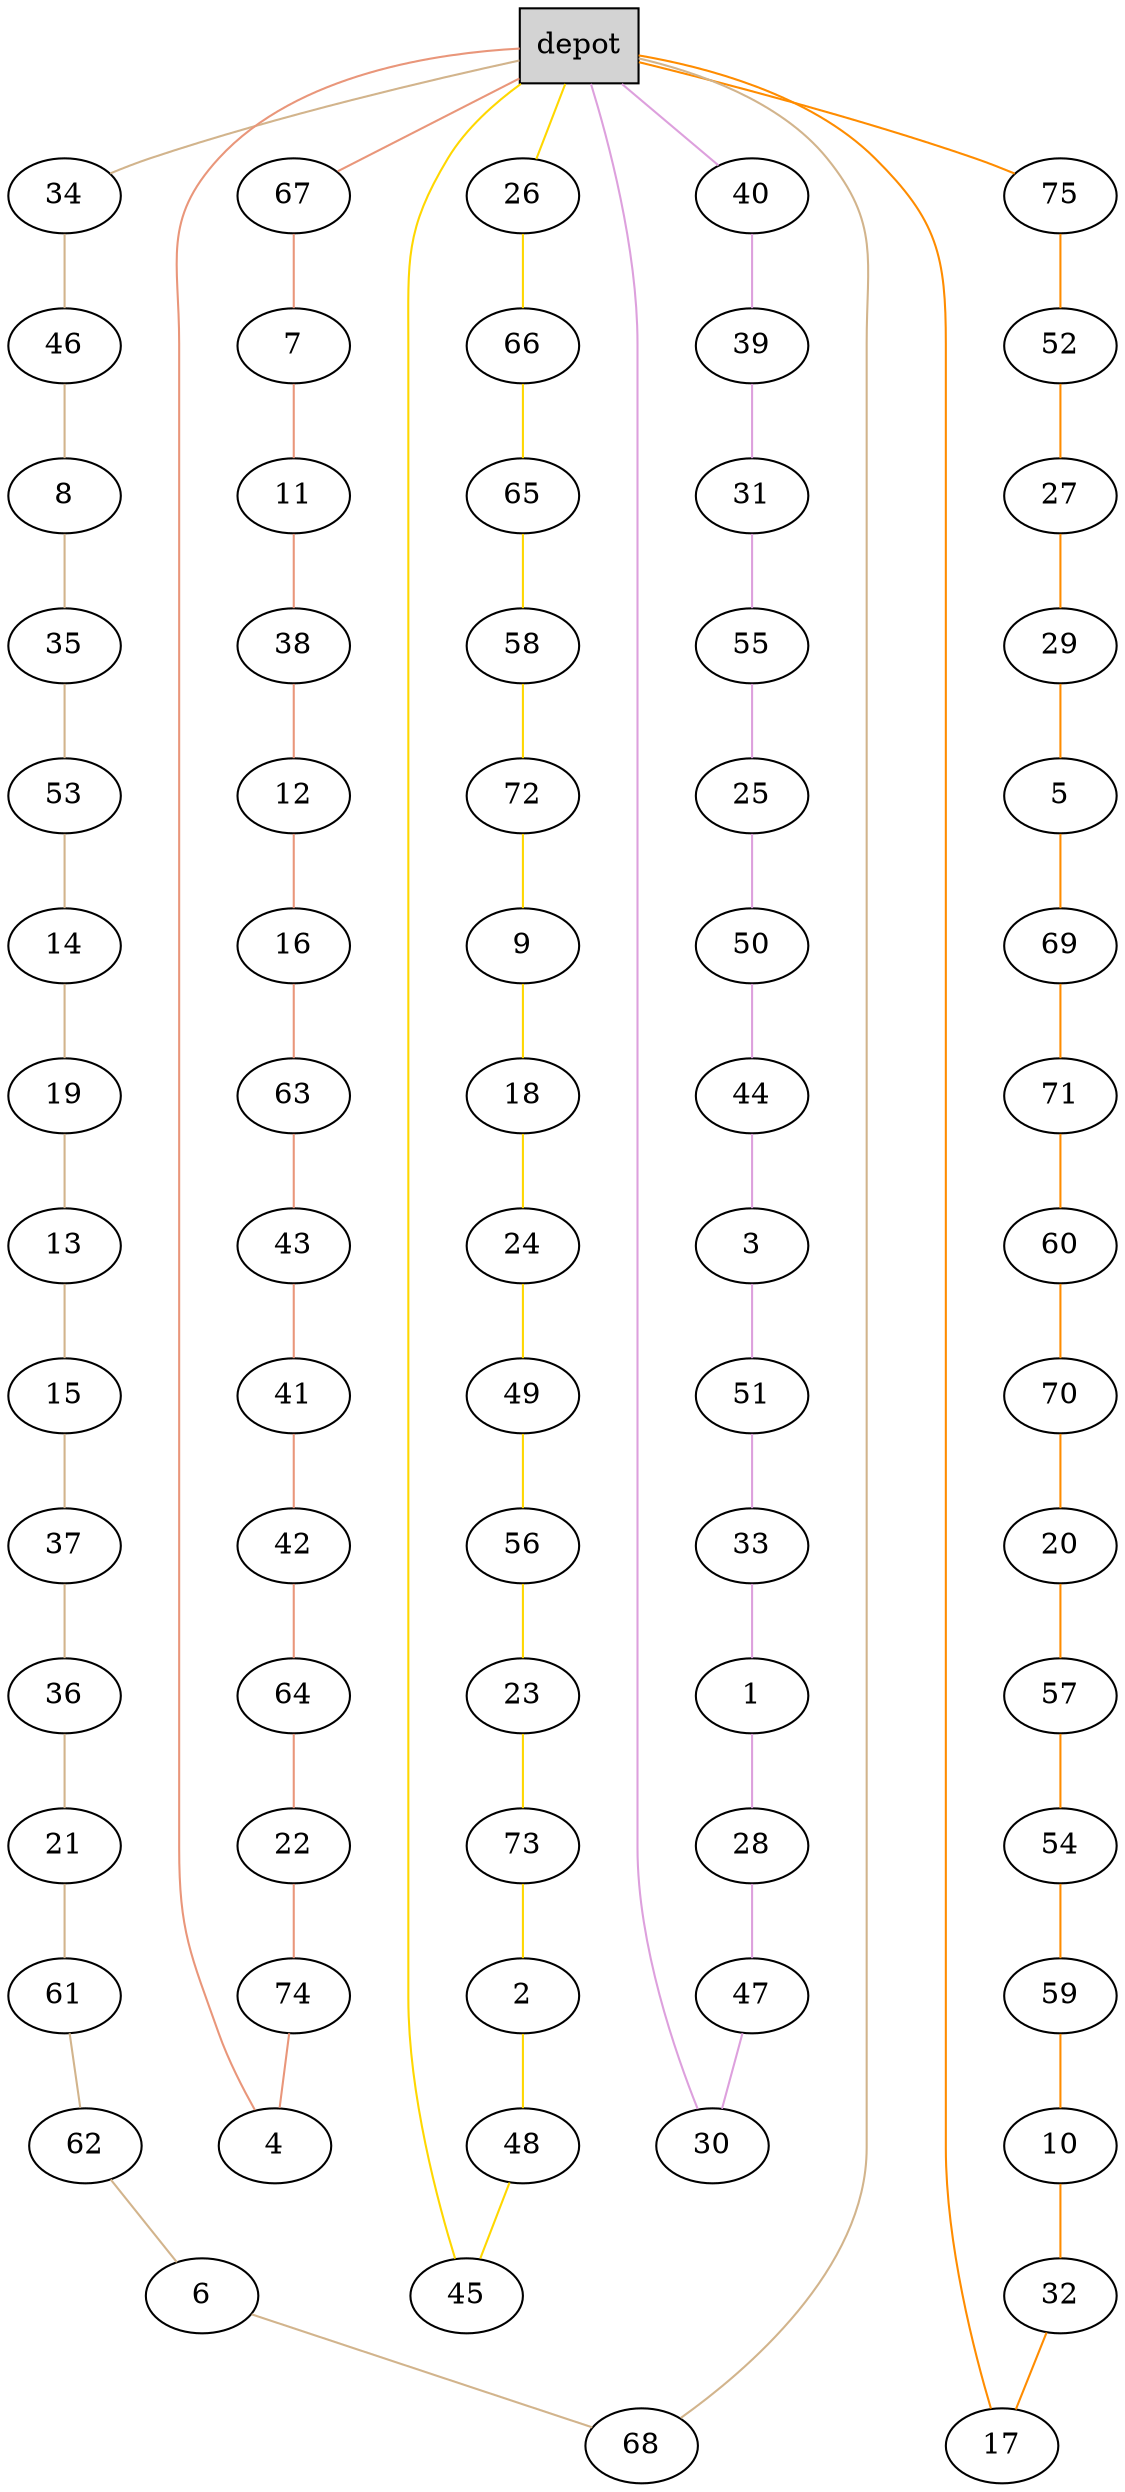 graph G {
  0[shape = box, label = "depot", style = filled ];
  67[shape = ellipse];
  "0"--"67"[color = darksalmon];
  7[shape = ellipse];
  "67"--"7"[color = darksalmon];
  11[shape = ellipse];
  "7"--"11"[color = darksalmon];
  38[shape = ellipse];
  "11"--"38"[color = darksalmon];
  12[shape = ellipse];
  "38"--"12"[color = darksalmon];
  16[shape = ellipse];
  "12"--"16"[color = darksalmon];
  63[shape = ellipse];
  "16"--"63"[color = darksalmon];
  43[shape = ellipse];
  "63"--"43"[color = darksalmon];
  41[shape = ellipse];
  "43"--"41"[color = darksalmon];
  42[shape = ellipse];
  "41"--"42"[color = darksalmon];
  64[shape = ellipse];
  "42"--"64"[color = darksalmon];
  22[shape = ellipse];
  "64"--"22"[color = darksalmon];
  74[shape = ellipse];
  "22"--"74"[color = darksalmon];
  4[shape = ellipse];
  "74"--"4"[color = darksalmon];
  "4"--"0"[color = darksalmon];
  26[shape = ellipse];
  "0"--"26"[color = gold];
  66[shape = ellipse];
  "26"--"66"[color = gold];
  65[shape = ellipse];
  "66"--"65"[color = gold];
  58[shape = ellipse];
  "65"--"58"[color = gold];
  72[shape = ellipse];
  "58"--"72"[color = gold];
  9[shape = ellipse];
  "72"--"9"[color = gold];
  18[shape = ellipse];
  "9"--"18"[color = gold];
  24[shape = ellipse];
  "18"--"24"[color = gold];
  49[shape = ellipse];
  "24"--"49"[color = gold];
  56[shape = ellipse];
  "49"--"56"[color = gold];
  23[shape = ellipse];
  "56"--"23"[color = gold];
  73[shape = ellipse];
  "23"--"73"[color = gold];
  2[shape = ellipse];
  "73"--"2"[color = gold];
  48[shape = ellipse];
  "2"--"48"[color = gold];
  45[shape = ellipse];
  "48"--"45"[color = gold];
  "45"--"0"[color = gold];
  40[shape = ellipse];
  "0"--"40"[color = plum];
  39[shape = ellipse];
  "40"--"39"[color = plum];
  31[shape = ellipse];
  "39"--"31"[color = plum];
  55[shape = ellipse];
  "31"--"55"[color = plum];
  25[shape = ellipse];
  "55"--"25"[color = plum];
  50[shape = ellipse];
  "25"--"50"[color = plum];
  44[shape = ellipse];
  "50"--"44"[color = plum];
  3[shape = ellipse];
  "44"--"3"[color = plum];
  51[shape = ellipse];
  "3"--"51"[color = plum];
  33[shape = ellipse];
  "51"--"33"[color = plum];
  1[shape = ellipse];
  "33"--"1"[color = plum];
  28[shape = ellipse];
  "1"--"28"[color = plum];
  47[shape = ellipse];
  "28"--"47"[color = plum];
  30[shape = ellipse];
  "47"--"30"[color = plum];
  "30"--"0"[color = plum];
  34[shape = ellipse];
  "0"--"34"[color = tan];
  46[shape = ellipse];
  "34"--"46"[color = tan];
  8[shape = ellipse];
  "46"--"8"[color = tan];
  35[shape = ellipse];
  "8"--"35"[color = tan];
  53[shape = ellipse];
  "35"--"53"[color = tan];
  14[shape = ellipse];
  "53"--"14"[color = tan];
  19[shape = ellipse];
  "14"--"19"[color = tan];
  13[shape = ellipse];
  "19"--"13"[color = tan];
  15[shape = ellipse];
  "13"--"15"[color = tan];
  37[shape = ellipse];
  "15"--"37"[color = tan];
  36[shape = ellipse];
  "37"--"36"[color = tan];
  21[shape = ellipse];
  "36"--"21"[color = tan];
  61[shape = ellipse];
  "21"--"61"[color = tan];
  62[shape = ellipse];
  "61"--"62"[color = tan];
  6[shape = ellipse];
  "62"--"6"[color = tan];
  68[shape = ellipse];
  "6"--"68"[color = tan];
  "68"--"0"[color = tan];
  75[shape = ellipse];
  "0"--"75"[color = darkorange];
  52[shape = ellipse];
  "75"--"52"[color = darkorange];
  27[shape = ellipse];
  "52"--"27"[color = darkorange];
  29[shape = ellipse];
  "27"--"29"[color = darkorange];
  5[shape = ellipse];
  "29"--"5"[color = darkorange];
  69[shape = ellipse];
  "5"--"69"[color = darkorange];
  71[shape = ellipse];
  "69"--"71"[color = darkorange];
  60[shape = ellipse];
  "71"--"60"[color = darkorange];
  70[shape = ellipse];
  "60"--"70"[color = darkorange];
  20[shape = ellipse];
  "70"--"20"[color = darkorange];
  57[shape = ellipse];
  "20"--"57"[color = darkorange];
  54[shape = ellipse];
  "57"--"54"[color = darkorange];
  59[shape = ellipse];
  "54"--"59"[color = darkorange];
  10[shape = ellipse];
  "59"--"10"[color = darkorange];
  32[shape = ellipse];
  "10"--"32"[color = darkorange];
  17[shape = ellipse];
  "32"--"17"[color = darkorange];
  "17"--"0"[color = darkorange];
}
